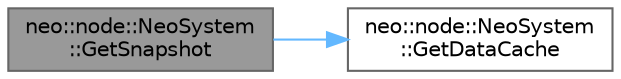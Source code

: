 digraph "neo::node::NeoSystem::GetSnapshot"
{
 // LATEX_PDF_SIZE
  bgcolor="transparent";
  edge [fontname=Helvetica,fontsize=10,labelfontname=Helvetica,labelfontsize=10];
  node [fontname=Helvetica,fontsize=10,shape=box,height=0.2,width=0.4];
  rankdir="LR";
  Node1 [id="Node000001",label="neo::node::NeoSystem\l::GetSnapshot",height=0.2,width=0.4,color="gray40", fillcolor="grey60", style="filled", fontcolor="black",tooltip="Gets a snapshot of the data cache (alias for GetDataCache)."];
  Node1 -> Node2 [id="edge1_Node000001_Node000002",color="steelblue1",style="solid",tooltip=" "];
  Node2 [id="Node000002",label="neo::node::NeoSystem\l::GetDataCache",height=0.2,width=0.4,color="grey40", fillcolor="white", style="filled",URL="$classneo_1_1node_1_1_neo_system.html#a88b69d79a95ce63032d06448534ef9fd",tooltip="Gets the data cache instance."];
}
